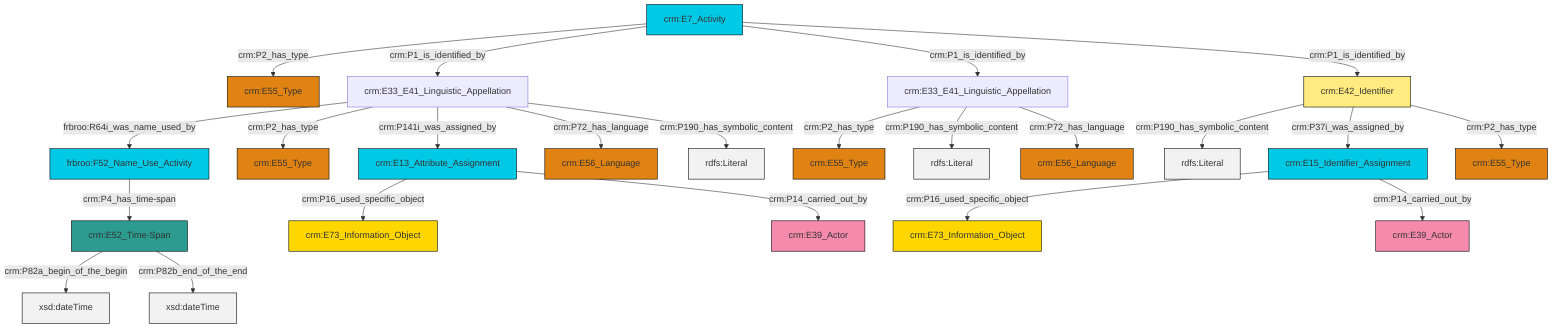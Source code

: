graph TD
classDef Literal fill:#f2f2f2,stroke:#000000;
classDef CRM_Entity fill:#FFFFFF,stroke:#000000;
classDef Temporal_Entity fill:#00C9E6, stroke:#000000;
classDef Type fill:#E18312, stroke:#000000;
classDef Time-Span fill:#2C9C91, stroke:#000000;
classDef Appellation fill:#FFEB7F, stroke:#000000;
classDef Place fill:#008836, stroke:#000000;
classDef Persistent_Item fill:#B266B2, stroke:#000000;
classDef Conceptual_Object fill:#FFD700, stroke:#000000;
classDef Physical_Thing fill:#D2B48C, stroke:#000000;
classDef Actor fill:#f58aad, stroke:#000000;
classDef PC_Classes fill:#4ce600, stroke:#000000;
classDef Multi fill:#cccccc,stroke:#000000;

2["crm:E13_Attribute_Assignment"]:::Temporal_Entity -->|crm:P16_used_specific_object| 3["crm:E73_Information_Object"]:::Conceptual_Object
4["crm:E33_E41_Linguistic_Appellation"]:::Default -->|frbroo:R64i_was_name_used_by| 5["frbroo:F52_Name_Use_Activity"]:::Temporal_Entity
4["crm:E33_E41_Linguistic_Appellation"]:::Default -->|crm:P2_has_type| 6["crm:E55_Type"]:::Type
9["crm:E7_Activity"]:::Temporal_Entity -->|crm:P2_has_type| 10["crm:E55_Type"]:::Type
13["crm:E15_Identifier_Assignment"]:::Temporal_Entity -->|crm:P16_used_specific_object| 14["crm:E73_Information_Object"]:::Conceptual_Object
15["crm:E42_Identifier"]:::Appellation -->|crm:P190_has_symbolic_content| 16[rdfs:Literal]:::Literal
15["crm:E42_Identifier"]:::Appellation -->|crm:P37i_was_assigned_by| 13["crm:E15_Identifier_Assignment"]:::Temporal_Entity
15["crm:E42_Identifier"]:::Appellation -->|crm:P2_has_type| 17["crm:E55_Type"]:::Type
9["crm:E7_Activity"]:::Temporal_Entity -->|crm:P1_is_identified_by| 4["crm:E33_E41_Linguistic_Appellation"]:::Default
9["crm:E7_Activity"]:::Temporal_Entity -->|crm:P1_is_identified_by| 25["crm:E33_E41_Linguistic_Appellation"]:::Default
25["crm:E33_E41_Linguistic_Appellation"]:::Default -->|crm:P2_has_type| 7["crm:E55_Type"]:::Type
13["crm:E15_Identifier_Assignment"]:::Temporal_Entity -->|crm:P14_carried_out_by| 0["crm:E39_Actor"]:::Actor
25["crm:E33_E41_Linguistic_Appellation"]:::Default -->|crm:P190_has_symbolic_content| 26[rdfs:Literal]:::Literal
4["crm:E33_E41_Linguistic_Appellation"]:::Default -->|crm:P141i_was_assigned_by| 2["crm:E13_Attribute_Assignment"]:::Temporal_Entity
23["crm:E52_Time-Span"]:::Time-Span -->|crm:P82a_begin_of_the_begin| 28[xsd:dateTime]:::Literal
4["crm:E33_E41_Linguistic_Appellation"]:::Default -->|crm:P72_has_language| 30["crm:E56_Language"]:::Type
25["crm:E33_E41_Linguistic_Appellation"]:::Default -->|crm:P72_has_language| 33["crm:E56_Language"]:::Type
5["frbroo:F52_Name_Use_Activity"]:::Temporal_Entity -->|crm:P4_has_time-span| 23["crm:E52_Time-Span"]:::Time-Span
9["crm:E7_Activity"]:::Temporal_Entity -->|crm:P1_is_identified_by| 15["crm:E42_Identifier"]:::Appellation
4["crm:E33_E41_Linguistic_Appellation"]:::Default -->|crm:P190_has_symbolic_content| 39[rdfs:Literal]:::Literal
2["crm:E13_Attribute_Assignment"]:::Temporal_Entity -->|crm:P14_carried_out_by| 20["crm:E39_Actor"]:::Actor
23["crm:E52_Time-Span"]:::Time-Span -->|crm:P82b_end_of_the_end| 41[xsd:dateTime]:::Literal